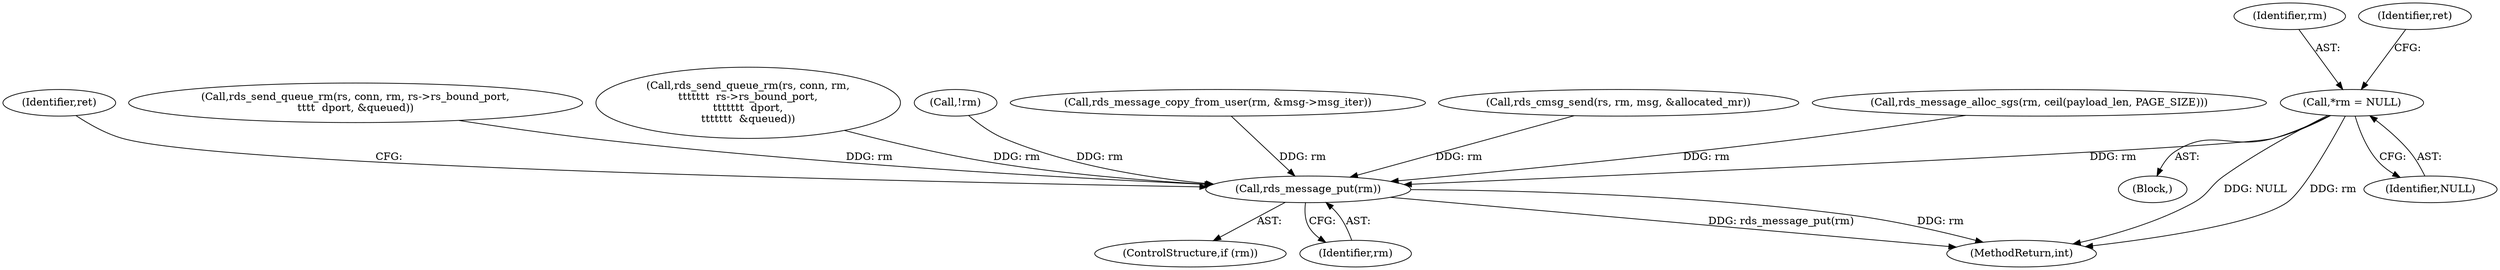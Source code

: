 digraph "0_linux_8c7188b23474cca017b3ef354c4a58456f68303a_0@pointer" {
"1000130" [label="(Call,*rm = NULL)"];
"1000560" [label="(Call,rds_message_put(rm))"];
"1000115" [label="(Block,)"];
"1000563" [label="(Identifier,ret)"];
"1000564" [label="(MethodReturn,int)"];
"1000132" [label="(Identifier,NULL)"];
"1000131" [label="(Identifier,rm)"];
"1000458" [label="(Call,rds_send_queue_rm(rs, conn, rm, rs->rs_bound_port,\n\t\t\t\t  dport, &queued))"];
"1000560" [label="(Call,rds_message_put(rm))"];
"1000485" [label="(Call,rds_send_queue_rm(rs, conn, rm,\n\t\t\t\t\t\t\t  rs->rs_bound_port,\n\t\t\t\t\t\t\t  dport,\n\t\t\t\t\t\t\t  &queued))"];
"1000277" [label="(Call,!rm)"];
"1000558" [label="(ControlStructure,if (rm))"];
"1000314" [label="(Call,rds_message_copy_from_user(rm, &msg->msg_iter))"];
"1000389" [label="(Call,rds_cmsg_send(rs, rm, msg, &allocated_mr))"];
"1000136" [label="(Identifier,ret)"];
"1000294" [label="(Call,rds_message_alloc_sgs(rm, ceil(payload_len, PAGE_SIZE)))"];
"1000130" [label="(Call,*rm = NULL)"];
"1000561" [label="(Identifier,rm)"];
"1000130" -> "1000115"  [label="AST: "];
"1000130" -> "1000132"  [label="CFG: "];
"1000131" -> "1000130"  [label="AST: "];
"1000132" -> "1000130"  [label="AST: "];
"1000136" -> "1000130"  [label="CFG: "];
"1000130" -> "1000564"  [label="DDG: NULL"];
"1000130" -> "1000564"  [label="DDG: rm"];
"1000130" -> "1000560"  [label="DDG: rm"];
"1000560" -> "1000558"  [label="AST: "];
"1000560" -> "1000561"  [label="CFG: "];
"1000561" -> "1000560"  [label="AST: "];
"1000563" -> "1000560"  [label="CFG: "];
"1000560" -> "1000564"  [label="DDG: rds_message_put(rm)"];
"1000560" -> "1000564"  [label="DDG: rm"];
"1000458" -> "1000560"  [label="DDG: rm"];
"1000314" -> "1000560"  [label="DDG: rm"];
"1000485" -> "1000560"  [label="DDG: rm"];
"1000277" -> "1000560"  [label="DDG: rm"];
"1000294" -> "1000560"  [label="DDG: rm"];
"1000389" -> "1000560"  [label="DDG: rm"];
}
